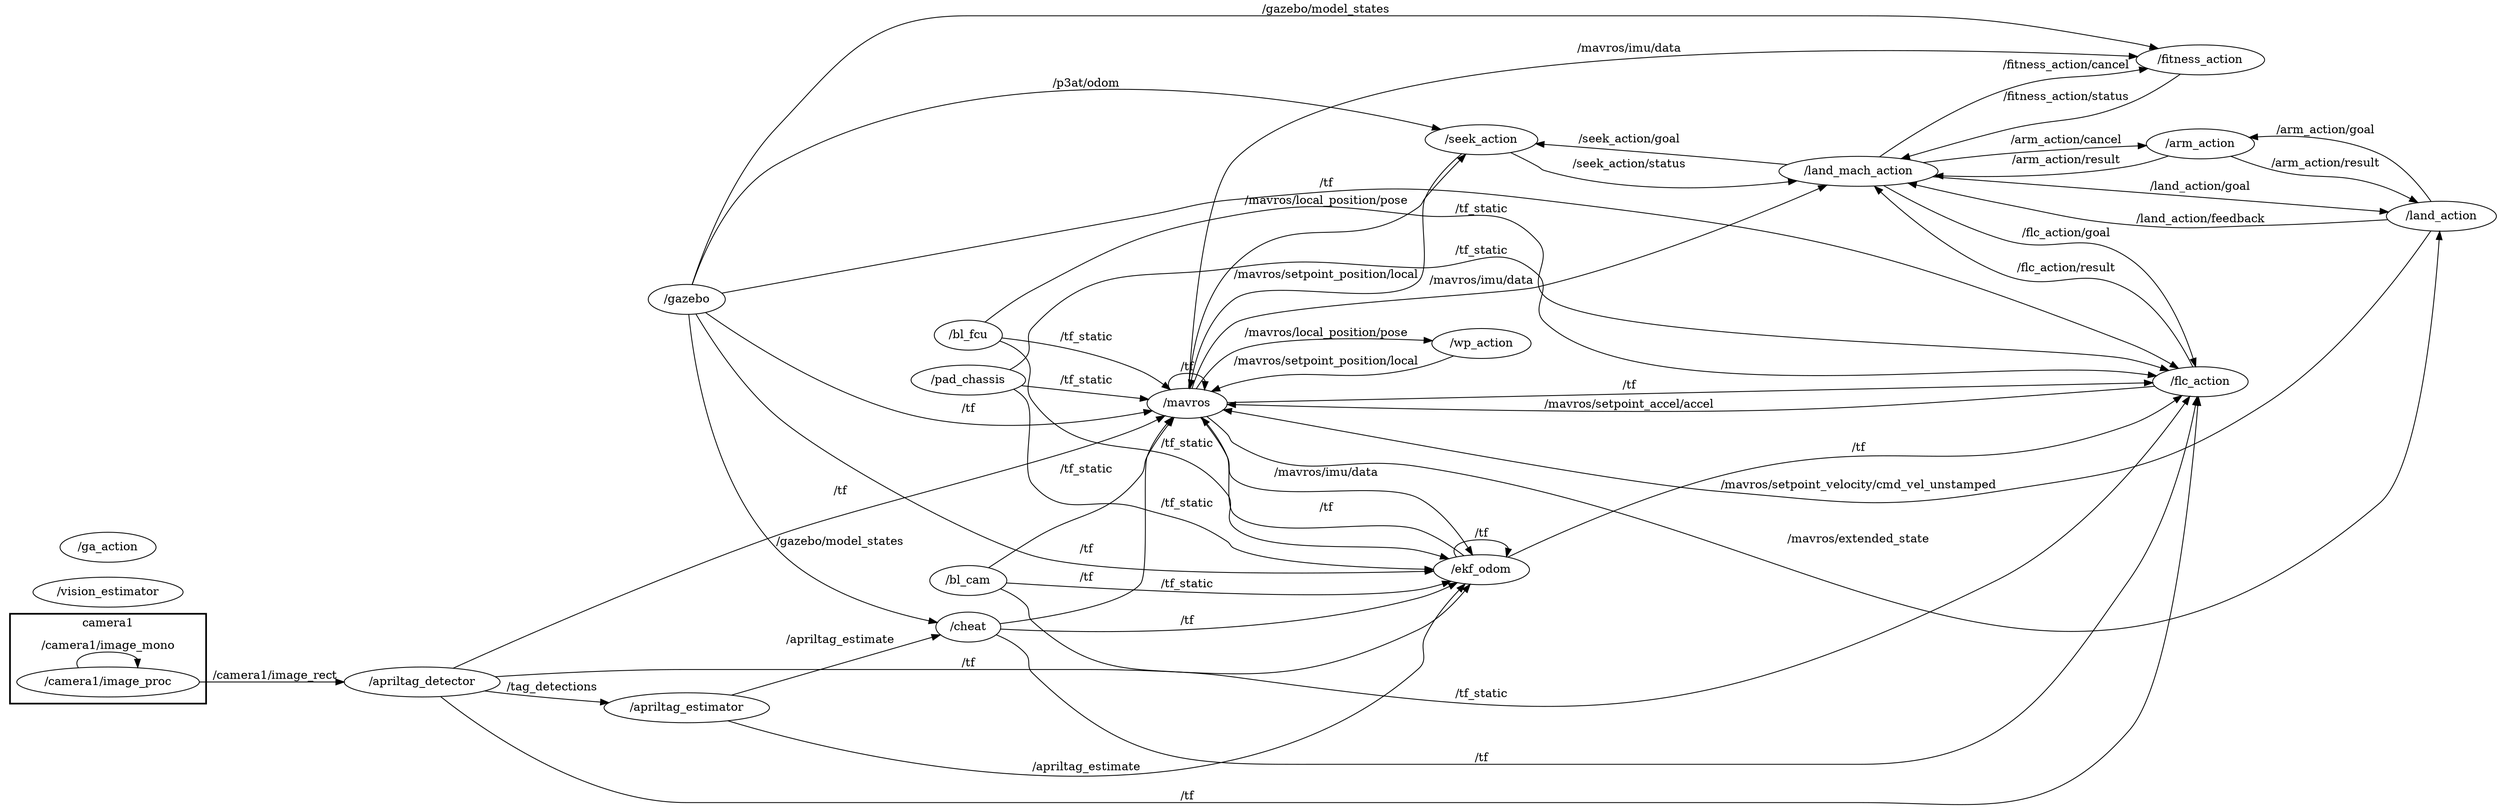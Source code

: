 digraph graphname {
	graph [bb="0,0,2376.8,961",
		compound=True,
		rank=same,
		rankdir=LR,
		ranksep=0.2
	];
	node [label="\N"];
	subgraph cluster_camera1 {
		graph [bb="8,67,199.48,175",
			compound=True,
			label=camera1,
			lheight=0.21,
			lp="103.74,163.5",
			lwidth=0.65,
			rank=same,
			rankdir=LR,
			ranksep=0.2,
			style=bold
		];
		n___camera1__image_proc		 [URL=__camera1__image_proc,
			height=0.5,
			label="/camera1/image_proc",
			pos="103.74,93",
			shape=ellipse,
			tooltip="/camera1/image_proc",
			width=2.4373];
		n___camera1__image_proc -> n___camera1__image_proc		 [URL=topic_3A__camera1__image_mono,
			label="/camera1/image_mono",
			lp="103.74,136.5",
			penwidth=1,
			pos="e,132.09,110.04 75.39,110.04 69.604,119.86 79.055,129 103.74,129 119.17,129 128.65,125.43 132.18,120.35"];
	}
	n___mavros	 [URL=__mavros,
		height=0.5,
		label="/mavros",
		pos="1126.9,572",
		shape=ellipse,
		tooltip="/mavros",
		width=1.1013];
	n___mavros -> n___mavros	 [URL=topic_3A__tf,
		label="/tf",
		lp="1126.9,615.5",
		penwidth=1,
		pos="e,1143.8,588.66 1110,588.66 1106.3,598.62 1111.9,608 1126.9,608 1136.5,608 1142.3,604.15 1144.2,598.77"];
	n___seek_action	 [URL=__seek_action,
		height=0.5,
		label="/seek_action",
		pos="1409.1,766",
		shape=ellipse,
		tooltip="/seek_action",
		width=1.5165];
	n___mavros -> n___seek_action	 [URL=topic_3A__mavros__local_position__pose,
		label="/mavros/local_position/pose",
		lp="1260.5,731.5",
		penwidth=1,
		pos="e,1388.7,749.23 1128.8,590.35 1131.3,618.89 1140.4,673.5 1174.5,701 1234.6,749.4 1274.5,696.42 1346.5,724 1358.5,728.59 1370.5,735.93 1380.6,743.2"];
	n___land_action	 [URL=__land_action,
		height=0.5,
		label="/land_action",
		pos="2092.5,714",
		shape=ellipse,
		tooltip="/land_action",
		width=1.4985];
	n___mavros -> n___land_action	 [URL=topic_3A__mavros__extended_state,
		label="/mavros/extended_state",
		lp="1601.2,682.5",
		penwidth=1,
		pos="e,2043.8,706.04 1142.1,588.76 1150.6,597.53 1162.1,607.54 1174.5,613 1217.9,632.04 1975.7,696.75 2022.7,703 2026.3,703.48 2030.1,704 2033.8,704.55"];
	n___fitness_action	 [URL=__fitness_action,
		height=0.5,
		label="/fitness_action",
		pos="2092.5,900",
		shape=ellipse,
		tooltip="/fitness_action",
		width=1.7151];
	n___mavros -> n___fitness_action	 [URL=topic_3A__mavros__imu__data,
		label="/mavros/imu/data",
		lp="1601.2,913.5",
		penwidth=1,
		pos="e,2031.4,902.85 1128.9,590.03 1132,639.47 1143.3,775.42 1174.5,805 1295.7,919.82 1828.4,910.58 2021.4,903.24"];
	n___wp_action	 [URL=__wp_action,
		height=0.5,
		label="/wp_action",
		pos="1409.1,547",
		shape=ellipse,
		tooltip="/wp_action",
		width=1.3902];
	n___mavros -> n___wp_action	 [URL=topic_3A__mavros__local_position__pose,
		label="/mavros/local_position/pose",
		lp="1260.5,542.5",
		penwidth=1,
		pos="e,1368.8,536.16 1143.5,555.22 1151.8,547.47 1162.8,539.08 1174.5,535 1235.4,513.79 1310.6,523.49 1358.9,533.93"];
	n___land_mach_action	 [URL=__land_mach_action,
		height=0.5,
		label="/land_mach_action",
		pos="1816.7,789",
		shape=ellipse,
		tooltip="/land_mach_action",
		width=2.1665];
	n___mavros -> n___land_mach_action	 [URL=topic_3A__mavros__imu__data,
		label="/mavros/imu/data",
		lp="1409.1,819.5",
		penwidth=1,
		pos="e,1756.9,800.75 1127.1,590.06 1126.7,624.62 1131.1,700.16 1174.5,739 1232.3,790.64 1288.2,716.11 1346.5,767 1355.7,774.94 1345.2,785.37 1354.5,793 1391.5,823.08 1613.7,814.25 1730.7,804 1735.9,803.55 1741.3,802.94 1746.6,802.23"];
	n___flc_action	 [URL=__flc_action,
		height=0.5,
		label="/flc_action",
		pos="2092.5,463",
		shape=ellipse,
		tooltip="/flc_action",
		width=1.336];
	n___mavros -> n___flc_action	 [URL=topic_3A__tf,
		label="/tf",
		lp="1601.2,496.5",
		penwidth=1,
		pos="e,2048.7,470.57 1137.9,554.6 1146.1,542.28 1158.8,526.64 1174.5,519 1259.5,477.86 1928.9,483.97 2022.7,474 2027.8,473.46 2033.2,472.79 2038.5,472.05"];
	n___ekf_odom	 [URL=__ekf_odom,
		height=0.5,
		label="/ekf_odom",
		pos="1409.1,263",
		shape=ellipse,
		tooltip="/ekf_odom",
		width=1.3721];
	n___mavros -> n___ekf_odom	 [URL=topic_3A__mavros__imu__data,
		label="/mavros/imu/data",
		lp="1260.5,416.5",
		penwidth=1,
		pos="e,1389.9,279.65 1135.6,554.18 1144.4,533.22 1158.5,497.2 1166.5,465 1169.6,452.8 1165.6,417.85 1174.5,409 1229.3,354.71 1291.9,440.42 1346.5,386 1365,367.64 1344.1,351.83 1354.5,328 1361.2,312.87 1372.4,298.44 1382.8,287.04"];
	n___pad_chassis	 [URL=__pad_chassis,
		height=0.5,
		label="/pad_chassis",
		pos="918,572",
		shape=ellipse,
		tooltip="/pad_chassis",
		width=1.5346];
	n___pad_chassis -> n___mavros	 [URL=topic_3A__tf_static,
		label="/tf_static",
		lp="1030.2,579.5",
		penwidth=1,
		pos="e,1086.9,572 973.36,572 1005.4,572 1045.7,572 1076.8,572"];
	n___pad_chassis -> n___flc_action	 [URL=topic_3A__tf_static,
		label="/tf_static",
		lp="1409.1,696.5",
		penwidth=1,
		pos="e,2060.2,476.47 946.63,587.44 992.34,612 1087.3,658.94 1174.5,676 1295.7,699.72 1695.4,685.98 1730.7,659 1740,651.92 1731.1,642.81 1738.7,634 1761,608.36 1962.8,518.82 2050.8,480.55"];
	n___pad_chassis -> n___ekf_odom	 [URL=topic_3A__tf_static,
		label="/tf_static",
		lp="1126.9,446.5",
		penwidth=1,
		pos="e,1396.4,280.67 925.79,553.92 935.02,531.7 953.62,494.35 981.25,473 1017.4,445.07 1037.3,460.08 1079.2,442 1123.8,422.82 1130.2,408.49 1174.5,389 1248.3,356.62 1279.2,376.2 1346.5,332 1363.8,320.65 1379.3,303.27 1390.4,288.79"];
	n___seek_action -> n___mavros	 [URL=topic_3A__mavros__setpoint_position__local,
		label="/mavros/setpoint_position/local",
		lp="1260.5,694.5",
		penwidth=1,
		pos="e,1136.1,589.75 1394.7,748.4 1376.8,725.01 1347.3,686.55 1346.5,686 1280.7,641.62 1239.4,683.72 1174.5,638 1160.4,628.02 1149,612.31 1141.1,598.72"];
	n___seek_action -> n___land_mach_action	 [URL=topic_3A__seek_action__status,
		label="/seek_action/status",
		lp="1601.2,792.5",
		penwidth=1,
		pos="e,1740.6,784.74 1463.2,769.01 1531.1,772.86 1649.8,779.59 1730.5,784.17"];
	n___land_action -> n___mavros	 [URL=topic_3A__mavros__setpoint_velocity__cmd_vel_unstamped,
		label="/mavros/setpoint_velocity/cmd_vel_unstamped",
		lp="1601.2,584.5",
		penwidth=1,
		pos="e,1158.2,583.2 2087.1,695.7 2079.5,667.98 2060.6,616.19 2022.7,594 1697.3,403.62 1546.7,646.94 1174.5,587 1172.4,586.65 1170.1,586.21 1167.9,585.72"];
	n___arm_action	 [URL=__arm_action,
		height=0.5,
		label="/arm_action",
		pos="2323.5,761",
		shape=ellipse,
		tooltip="/arm_action",
		width=1.4804];
	n___land_action -> n___arm_action	 [URL=topic_3A__arm_action__goal,
		label="/arm_action/goal",
		lp="2212.2,754.5",
		penwidth=1,
		pos="e,2279.4,750.8 2140.1,722.67 2174,729.08 2221,738.2 2262.2,747 2264.6,747.5 2267,748.02 2269.4,748.56"];
	n___land_action -> n___land_mach_action	 [URL=topic_3A__land_action__feedback,
		label="/land_action/feedback",
		lp="1962.7,729.5",
		penwidth=1,
		pos="e,1833.6,771.29 2041.3,707.91 2002.3,705.1 1947.5,705.41 1902.7,722 1878.9,730.81 1856.6,748.94 1840.8,764.13"];
	n___gazebo	 [URL=__gazebo,
		height=0.5,
		label="/gazebo",
		pos="651.41,750",
		shape=ellipse,
		tooltip="/gazebo",
		width=1.0652];
	n___gazebo -> n___mavros	 [URL=topic_3A__tf,
		label="/tf",
		lp="918,679.5",
		penwidth=1,
		pos="e,1096.8,583.99 682.29,739.22 752.04,713.99 930.97,648.8 1079.2,591 1081.9,589.96 1084.7,588.87 1087.4,587.77"];
	n___gazebo -> n___seek_action	 [URL=topic_3A__p3at__odom,
		label="/p3at/odom",
		lp="1030.2,825.5",
		penwidth=1,
		pos="e,1369.8,778.47 671.83,765.56 688.1,777.55 712.5,793.2 736.76,800 924.12,852.51 979.96,803.89 1174.5,805 1251,805.44 1281.5,845.19 1346.5,805 1353.3,800.82 1348.8,794.46 1354.5,789 1356.5,787.18 1358.6,785.48 1360.8,783.92"];
	n___gazebo -> n___fitness_action	 [URL=topic_3A__gazebo__model_states,
		label="/gazebo/model_states",
		lp="1260.5,953.5",
		penwidth=1,
		pos="e,2048.9,912.79 665.95,766.89 681.16,784.57 707.56,811.57 736.76,825 1140.1,1010.5 1286.8,930.32 1730.7,925 1860.5,923.44 1894.2,936.12 2022.7,918 2028.1,917.25 2033.6,916.23 2039.1,915.05"];
	n___cheat	 [URL=__cheat,
		height=0.5,
		label="/cheat",
		pos="918,431",
		shape=ellipse,
		tooltip="/cheat",
		width=0.88464];
	n___gazebo -> n___cheat	 [URL=topic_3A__gazebo__model_states,
		label="/gazebo/model_states",
		lp="795.76,654.5",
		penwidth=1,
		pos="e,903.6,447.16 666.27,733.3 710.04,680.53 845.5,517.21 896.92,455.21"];
	n___gazebo -> n___flc_action	 [URL=topic_3A__tf,
		label="/tf",
		lp="1260.5,777.5",
		penwidth=1,
		pos="e,2077.4,480.16 688.14,755.21 791.78,769.13 1100.8,802.32 1346.5,743 1350.4,742.07 1350.7,740.18 1354.5,739 1515.8,689.04 1569.3,736.17 1730.7,687 1808.3,663.38 1825.5,649.3 1894.7,607 1898.5,604.68 1899,603.42 1902.7,601 1953.9,567.71 1974.3,571.23 2022.7,534 2040.4,520.41 2057.8,502.33 2070.7,487.81"];
	n___gazebo -> n___ekf_odom	 [URL=topic_3A__tf,
		label="/tf",
		lp="1030.2,313.5",
		penwidth=1,
		pos="e,1365.8,271.87 655.15,731.84 662.3,688.97 684.73,579.5 736.76,505 816.97,390.13 851.34,358.48 981.25,306 1056.8,275.49 1265.9,286.25 1346.5,275 1349.6,274.58 1352.7,274.1 1355.8,273.59"];
	n___apriltag_estimator	 [URL=__apriltag_estimator,
		height=0.5,
		label="/apriltag_estimator",
		pos="651.41,202",
		shape=ellipse,
		tooltip="/apriltag_estimator",
		width=2.1484];
	n___apriltag_estimator -> n___cheat	 [URL=topic_3A__apriltag_estimate,
		label="/apriltag_estimate",
		lp="795.76,383.5",
		penwidth=1,
		pos="e,899.77,416.09 672.74,219.59 720.52,260.95 839.89,364.26 892,409.36"];
	n___apriltag_estimator -> n___ekf_odom	 [URL=topic_3A__apriltag_estimate,
		label="/apriltag_estimate",
		lp="1030.2,238.5",
		penwidth=1,
		pos="e,1362.4,256.79 726.49,206.36 853.55,214.14 1121.1,231.77 1346.5,255 1348.5,255.2 1350.4,255.41 1352.4,255.63"];
	n___fitness_action -> n___land_mach_action	 [URL=topic_3A__fitness_action__status,
		label="/fitness_action/status",
		lp="1962.7,855.5",
		penwidth=1,
		pos="e,1851.4,805.22 2073.4,882.64 2060.4,871.06 2041.7,856.45 2022.7,848 1973.1,825.93 1954.7,840.79 1902.7,825 1888.8,820.76 1874,814.99 1860.8,809.32"];
	n___arm_action -> n___land_action	 [URL=topic_3A__arm_action__result,
		label="/arm_action/result",
		lp="2212.2,716.5",
		penwidth=1,
		pos="e,2137.2,703.89 2308.5,743.57 2297.4,731.3 2280.7,715.89 2262.2,709 2225.6,695.4 2181.4,697.31 2147.4,702.27"];
	n___arm_action -> n___land_mach_action	 [URL=topic_3A__arm_action__result,
		label="/arm_action/result",
		lp="2092.5,784.5",
		penwidth=1,
		pos="e,1892.7,784.84 2270.6,763.88 2183.7,768.7 2008.2,778.43 1903,784.27"];
	n___vision_estimator	 [URL=__vision_estimator,
		height=0.5,
		label="/vision_estimator",
		pos="103.74,201",
		shape=ellipse,
		tooltip="/vision_estimator",
		width=2.004];
	n___bl_cam	 [URL=__bl_cam,
		height=0.5,
		label="/bl_cam",
		pos="918,254",
		shape=ellipse,
		tooltip="/bl_cam",
		width=1.1013];
	n___bl_cam -> n___mavros	 [URL=topic_3A__tf_static,
		label="/tf_static",
		lp="1030.2,465.5",
		penwidth=1,
		pos="e,1121.6,554 925.13,271.94 934.46,297.54 954.06,345.18 981.25,379 1016.3,422.6 1045.8,413.14 1079.2,458 1098.8,484.26 1111.7,519.89 1118.8,544.29"];
	n___bl_cam -> n___flc_action	 [URL=topic_3A__tf_static,
		label="/tf_static",
		lp="1409.1,226.5",
		penwidth=1,
		pos="e,2090.2,444.78 956.53,249.23 1087.1,233.56 1533,187.72 1894.7,243 1952.8,251.88 1979.2,236.59 2022.7,276 2069,317.86 2084.2,393.57 2089.1,434.65"];
	n___bl_cam -> n___ekf_odom	 [URL=topic_3A__tf_static,
		label="/tf_static",
		lp="1126.9,266.5",
		penwidth=1,
		pos="e,1359.7,262.11 957.79,254.71 1043.3,256.29 1248.5,260.06 1349.7,261.92"];
	n___cheat -> n___mavros	 [URL=topic_3A__tf,
		label="/tf",
		lp="1030.2,545.5",
		penwidth=1,
		pos="e,1104,557.11 939.22,444.78 975.75,469.67 1052.9,522.27 1095.7,551.43"];
	n___cheat -> n___flc_action	 [URL=topic_3A__tf,
		label="/tf",
		lp="1409.1,375.5",
		penwidth=1,
		pos="e,2052.4,452.94 949.52,434.33 982.99,436.66 1037.5,436.47 1079.2,417 1083.8,414.88 1082.9,411.6 1087.2,409 1122,388.03 1134.4,388.07 1174.5,382 1504,332.2 1905.1,417.28 2042.6,450.54"];
	n___cheat -> n___ekf_odom	 [URL=topic_3A__tf,
		label="/tf",
		lp="1126.9,332.5",
		penwidth=1,
		pos="e,1391.5,280.29 926.08,413.45 935.39,392.9 953.85,359.69 981.25,344 1052,303.51 1270.7,340.93 1346.5,311 1360.2,305.6 1373.3,296.17 1383.9,287.09"];
	n___wp_action -> n___mavros	 [URL=topic_3A__mavros__setpoint_position__local,
		label="/mavros/setpoint_position/local",
		lp="1260.5,575.5",
		penwidth=1,
		pos="e,1166,568.6 1360.3,551.27 1308.9,555.85 1227.7,563.09 1176.2,567.69"];
	n___ga_action	 [URL=__ga_action,
		height=0.5,
		label="/ga_action",
		pos="103.74,255",
		shape=ellipse,
		tooltip="/ga_action",
		width=1.3179];
	n___bl_fcu	 [URL=__bl_fcu,
		height=0.5,
		label="/bl_fcu",
		pos="918,130",
		shape=ellipse,
		tooltip="/bl_fcu",
		width=0.99297];
	n___bl_fcu -> n___mavros	 [URL=topic_3A__tf_static,
		label="/tf_static",
		lp="1030.2,367.5",
		penwidth=1,
		pos="e,1117.8,554.26 931.38,146.86 944.3,165.45 963.95,196.75 973.25,227 979.28,246.62 969.15,302.43 981.25,319 1009.1,357.13 1051.6,321.72 1079.2,360 1092.9,378.97 1082.3,442.12 1087.2,465 1093.3,493.01 1104.9,523.62 1113.8,544.9"];
	n___bl_fcu -> n___flc_action	 [URL=topic_3A__tf_static,
		label="/tf_static",
		lp="1409.1,91.5",
		penwidth=1,
		pos="e,2089.6,444.98 947.34,119.56 986.79,105.99 1060.8,84 1125.9,84 1125.9,84 1125.9,84 1817.7,84 1932.5,84 1957.1,146.86 2022.7,241 2065.2,302 2082.2,390.23 2088.3,434.87"];
	n___bl_fcu -> n___ekf_odom	 [URL=topic_3A__tf_static,
		label="/tf_static",
		lp="1126.9,151.5",
		penwidth=1,
		pos="e,1396.1,245.57 953.69,128.59 1029.5,126.96 1213.9,131.04 1346.5,200 1363.6,208.88 1378.8,224.26 1389.8,237.6"];
	n___land_mach_action -> n___seek_action	 [URL=topic_3A__seek_action__goal,
		label="/seek_action/goal",
		lp="1601.2,759.5",
		penwidth=1,
		pos="e,1452.7,755.04 1785.6,772.3 1769.8,764.45 1749.8,755.97 1730.7,752 1618,728.53 1586.1,739.16 1471.7,752 1468.7,752.34 1465.6,752.77 1462.6,753.26"];
	n___land_mach_action -> n___land_action	 [URL=topic_3A__land_action__goal,
		label="/land_action/goal",
		lp="1962.7,767.5",
		penwidth=1,
		pos="e,2055.3,727.09 1858.9,773.67 1872.7,768.87 1888.2,763.83 1902.7,760 1955.2,746.09 1970.2,750.76 2022.7,737 2030.3,735.03 2038.2,732.66 2045.8,730.22"];
	n___land_mach_action -> n___fitness_action	 [URL=topic_3A__fitness_action__cancel,
		label="/fitness_action/cancel",
		lp="1962.7,893.5",
		penwidth=1,
		pos="e,2041.5,889.76 1832.7,806.64 1848.4,823.82 1874.6,849.3 1902.7,863 1951.5,886.76 1969.4,875.47 2022.7,886 2025.6,886.56 2028.5,887.15 2031.4,887.74"];
	n___land_mach_action -> n___arm_action	 [URL=topic_3A__arm_action__cancel,
		label="/arm_action/cancel",
		lp="2092.5,820.5",
		penwidth=1,
		pos="e,2296.1,776.56 1883.5,798.37 1890,799.03 1896.5,799.6 1902.7,800 2062.2,810.28 2107.2,829.12 2262.2,790 2270.5,787.9 2279.1,784.58 2287.1,780.94"];
	n___land_mach_action -> n___flc_action	 [URL=topic_3A__flc_action__goal,
		label="/flc_action/goal",
		lp="1962.7,628.5",
		penwidth=1,
		pos="e,2087.6,481.17 1831.4,771.14 1848.8,747.48 1878.5,703.85 1894.7,662 1901.4,644.68 1889.6,634.11 1902.7,621 1941.2,582.67 1979.3,630.63 2022.7,598 2057.9,571.59 2076.4,522.14 2085.1,490.97"];
	n___apriltag_detector	 [URL=__apriltag_detector,
		height=0.5,
		label="/apriltag_detector",
		pos="403.28,93",
		shape=ellipse,
		tooltip="/apriltag_detector",
		width=2.022];
	n___apriltag_detector -> n___mavros	 [URL=topic_3A__tf,
		label="/tf",
		lp="795.76,839.5",
		penwidth=1,
		pos="e,1113.4,588.96 406.07,111.09 416.26,209.88 470.05,683.16 574.07,777 667.01,860.84 736.44,840.85 854.76,800 968.79,760.63 1067.3,647.73 1107.1,597.1"];
	n___apriltag_detector -> n___apriltag_estimator	 [URL=topic_3A__tag_detections,
		label="/tag_detections",
		lp="525.07,171.5",
		penwidth=1,
		pos="e,614.41,186.06 439.54,108.62 483.16,127.93 557.48,160.84 605.23,181.99"];
	n___apriltag_detector -> n___flc_action	 [URL=topic_3A__tf,
		label="/tf",
		lp="1126.9,7.5",
		penwidth=1,
		pos="e,2090.2,445 430.01,76.158 473.52,49.358 565.22,0 650.41,0 650.41,0 650.41,0 1817.7,0 1918.9,0 1961.2,18.687 2022.7,99 2063.4,152.04 2083.3,358.77 2089.4,434.77"];
	n___apriltag_detector -> n___ekf_odom	 [URL=topic_3A__tf,
		label="/tf",
		lp="918,53.5",
		penwidth=1,
		pos="e,1394.2,245.6 449.6,79.026 498.61,65.171 579.29,46 650.41,46 650.41,46 650.41,46 1031.2,46 1177.7,46 1247.6,33.963 1346.5,142 1358.2,154.73 1348,164.04 1354.5,180 1363,200.61 1376.7,221.68 1388.1,237.44"];
	n___camera1__image_proc -> n___apriltag_detector	 [URL=topic_3A__camera1__image_rect,
		label="/camera1/image_rect",
		lp="264.98,100.5",
		penwidth=1,
		pos="e,330.36,93 191.6,93 232.15,93 280.18,93 320.12,93"];
	n___flc_action -> n___mavros	 [URL=topic_3A__mavros__setpoint_accel__accel,
		label="/mavros/setpoint_accel/accel",
		lp="1601.2,465.5",
		penwidth=1,
		pos="e,1132.7,554.17 2044.4,461.59 1867.5,456.65 1248,442.89 1174.5,490 1155.1,502.44 1143,525.98 1136,544.66"];
	n___flc_action -> n___land_mach_action	 [URL=topic_3A__flc_action__result,
		label="/flc_action/result",
		lp="1962.7,695.5",
		penwidth=1,
		pos="e,1829,771.12 2088.9,481.14 2083.2,515.63 2066.1,591.22 2022.7,636 1982.3,677.73 1949.3,653.28 1902.7,688 1874.8,708.78 1850.1,740.45 1834.6,762.77"];
	n___ekf_odom -> n___mavros	 [URL=topic_3A__tf,
		label="/tf",
		lp="1260.5,454.5",
		penwidth=1,
		pos="e,1134.3,554.13 1389.3,279.78 1377.1,291.88 1362.1,309.3 1354.5,328 1346.5,347.83 1361.3,408.49 1346.5,424 1293.4,479.88 1234.8,398.91 1174.5,447 1172.5,448.6 1150.8,508.27 1137.7,544.57"];
	n___ekf_odom -> n___flc_action	 [URL=topic_3A__tf,
		label="/tf",
		lp="1816.7,282.5",
		penwidth=1,
		pos="e,2087.3,444.66 1454.1,255.5 1561.7,239.64 1842.4,213.54 2022.7,336 2056.9,359.19 2075.5,405.06 2084.5,434.86"];
	n___ekf_odom -> n___ekf_odom	 [URL=topic_3A__tf,
		label="/tf",
		lp="1409.1,306.5",
		penwidth=1,
		pos="e,1434.4,278.54 1383.8,278.54 1376.7,288.91 1385.1,299 1409.1,299 1424.9,299 1433.9,294.65 1436.3,288.74"];
}

